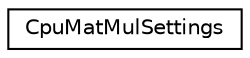 digraph "Graphical Class Hierarchy"
{
 // LATEX_PDF_SIZE
  edge [fontname="Helvetica",fontsize="10",labelfontname="Helvetica",labelfontsize="10"];
  node [fontname="Helvetica",fontsize="10",shape=record];
  rankdir="LR";
  Node0 [label="CpuMatMulSettings",height=0.2,width=0.4,color="black", fillcolor="white", style="filled",URL="$classarm__compute_1_1_cpu_mat_mul_settings.xhtml",tooltip="Settings for MatMul Cpu implementation."];
}
